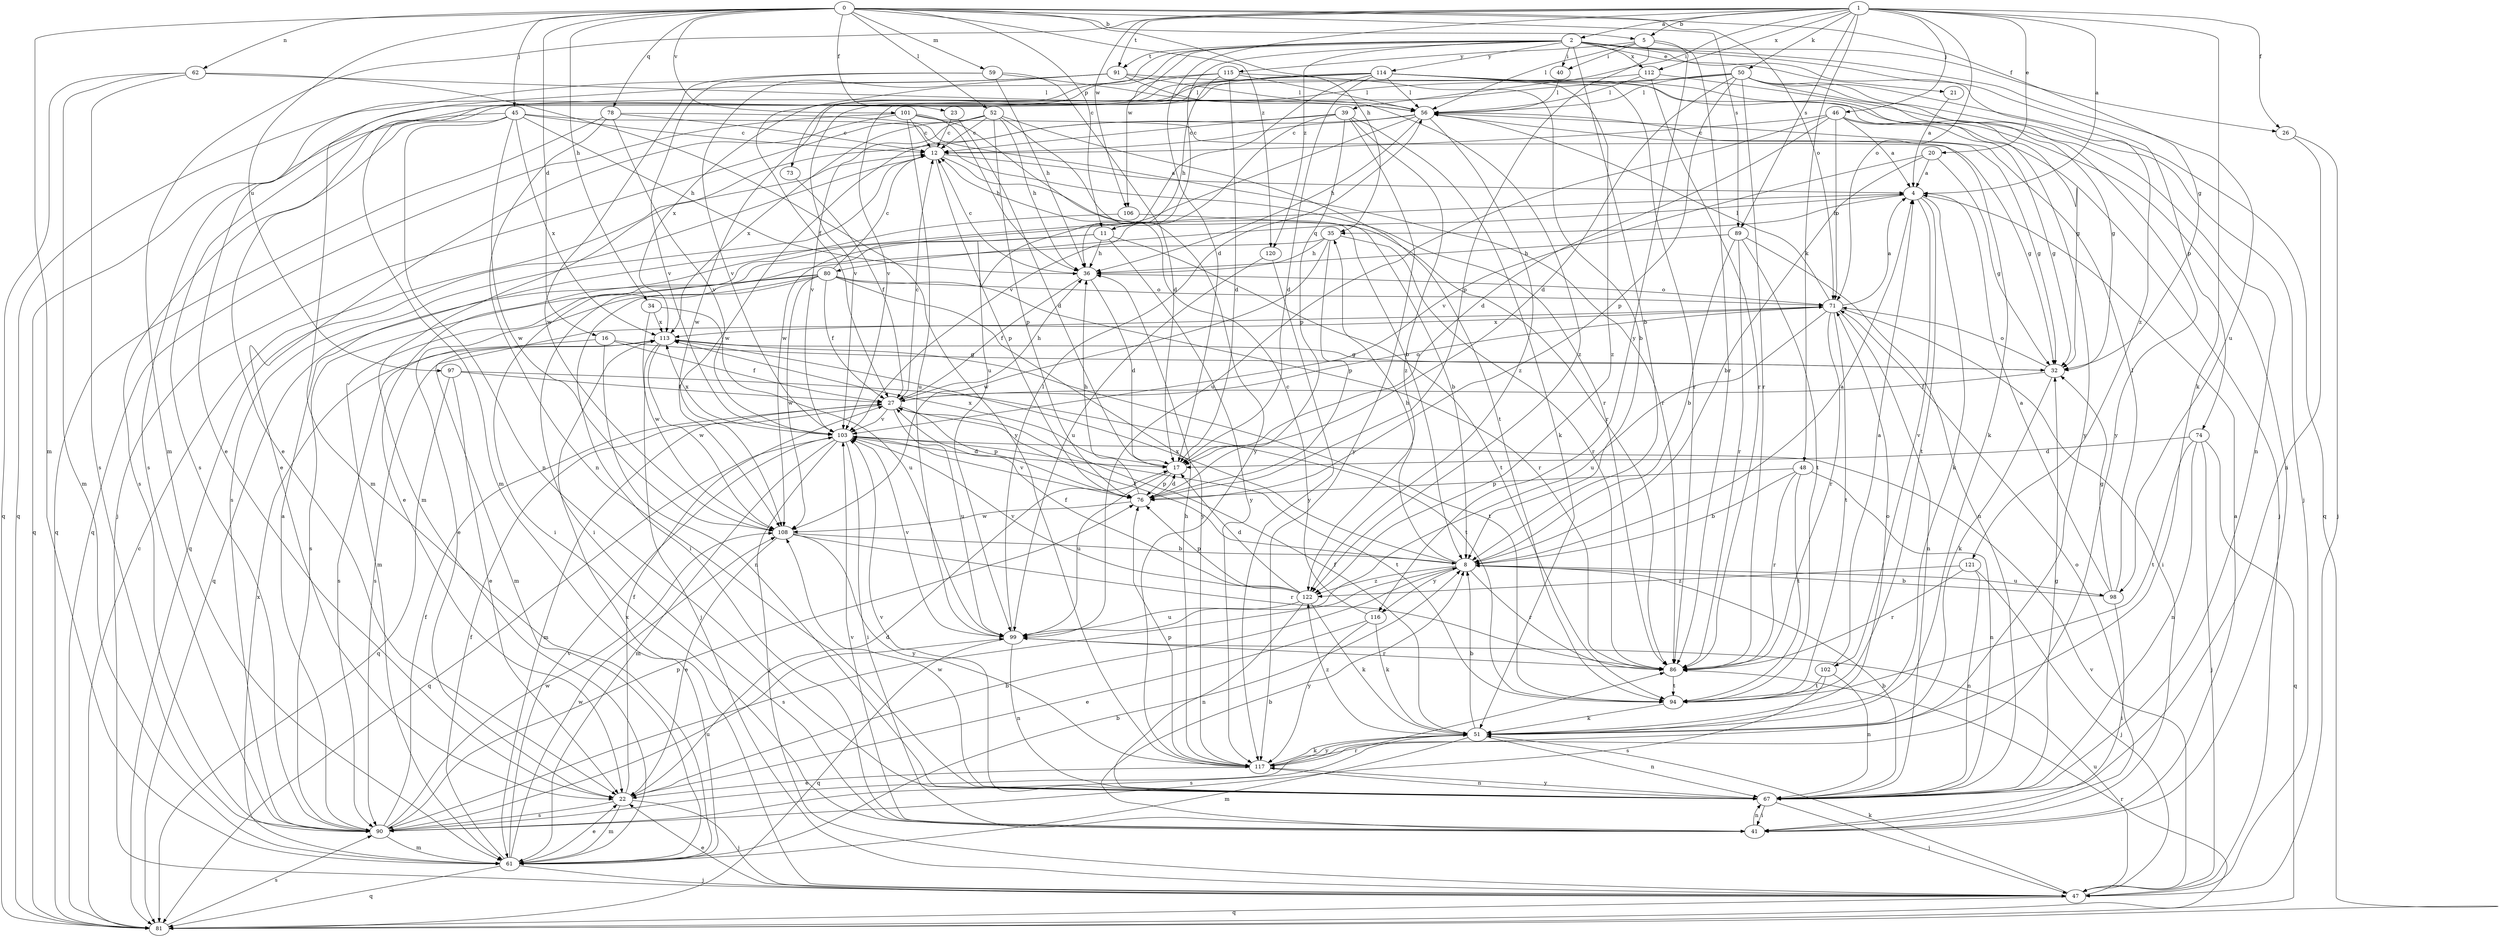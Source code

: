 strict digraph  {
0;
1;
2;
4;
5;
8;
11;
12;
16;
17;
20;
21;
22;
23;
26;
27;
32;
34;
35;
36;
39;
40;
41;
45;
46;
47;
48;
50;
51;
52;
56;
59;
61;
62;
67;
71;
73;
74;
76;
78;
80;
81;
86;
89;
90;
91;
94;
97;
98;
99;
101;
102;
103;
106;
108;
112;
113;
114;
115;
116;
117;
120;
121;
122;
0 -> 5  [label=b];
0 -> 11  [label=c];
0 -> 16  [label=d];
0 -> 23  [label=f];
0 -> 32  [label=g];
0 -> 34  [label=h];
0 -> 35  [label=h];
0 -> 45  [label=j];
0 -> 52  [label=l];
0 -> 59  [label=m];
0 -> 61  [label=m];
0 -> 62  [label=n];
0 -> 71  [label=o];
0 -> 78  [label=q];
0 -> 89  [label=s];
0 -> 97  [label=u];
0 -> 101  [label=v];
0 -> 120  [label=z];
1 -> 2  [label=a];
1 -> 4  [label=a];
1 -> 5  [label=b];
1 -> 17  [label=d];
1 -> 20  [label=e];
1 -> 26  [label=f];
1 -> 39  [label=i];
1 -> 46  [label=j];
1 -> 48  [label=k];
1 -> 50  [label=k];
1 -> 51  [label=k];
1 -> 61  [label=m];
1 -> 71  [label=o];
1 -> 89  [label=s];
1 -> 91  [label=t];
1 -> 106  [label=w];
1 -> 112  [label=x];
2 -> 8  [label=b];
2 -> 11  [label=c];
2 -> 21  [label=e];
2 -> 26  [label=f];
2 -> 27  [label=f];
2 -> 40  [label=i];
2 -> 73  [label=p];
2 -> 74  [label=p];
2 -> 91  [label=t];
2 -> 98  [label=u];
2 -> 106  [label=w];
2 -> 112  [label=x];
2 -> 114  [label=y];
2 -> 120  [label=z];
2 -> 121  [label=z];
4 -> 35  [label=h];
4 -> 51  [label=k];
4 -> 80  [label=q];
4 -> 94  [label=t];
4 -> 102  [label=v];
5 -> 40  [label=i];
5 -> 56  [label=l];
5 -> 76  [label=p];
5 -> 86  [label=r];
5 -> 115  [label=y];
5 -> 116  [label=y];
8 -> 4  [label=a];
8 -> 27  [label=f];
8 -> 35  [label=h];
8 -> 86  [label=r];
8 -> 90  [label=s];
8 -> 98  [label=u];
8 -> 113  [label=x];
8 -> 116  [label=y];
8 -> 122  [label=z];
11 -> 36  [label=h];
11 -> 41  [label=i];
11 -> 81  [label=q];
11 -> 94  [label=t];
11 -> 117  [label=y];
12 -> 4  [label=a];
12 -> 76  [label=p];
12 -> 81  [label=q];
12 -> 86  [label=r];
12 -> 90  [label=s];
16 -> 27  [label=f];
16 -> 32  [label=g];
16 -> 67  [label=n];
16 -> 90  [label=s];
17 -> 76  [label=p];
17 -> 99  [label=u];
17 -> 113  [label=x];
20 -> 4  [label=a];
20 -> 8  [label=b];
20 -> 32  [label=g];
20 -> 103  [label=v];
21 -> 4  [label=a];
22 -> 8  [label=b];
22 -> 17  [label=d];
22 -> 27  [label=f];
22 -> 47  [label=j];
22 -> 61  [label=m];
22 -> 90  [label=s];
23 -> 12  [label=c];
23 -> 17  [label=d];
26 -> 47  [label=j];
26 -> 67  [label=n];
27 -> 12  [label=c];
27 -> 36  [label=h];
27 -> 61  [label=m];
27 -> 71  [label=o];
27 -> 76  [label=p];
27 -> 99  [label=u];
27 -> 103  [label=v];
32 -> 27  [label=f];
32 -> 51  [label=k];
32 -> 71  [label=o];
34 -> 99  [label=u];
34 -> 108  [label=w];
34 -> 113  [label=x];
35 -> 36  [label=h];
35 -> 41  [label=i];
35 -> 76  [label=p];
35 -> 86  [label=r];
35 -> 108  [label=w];
36 -> 12  [label=c];
36 -> 17  [label=d];
36 -> 27  [label=f];
36 -> 71  [label=o];
39 -> 12  [label=c];
39 -> 51  [label=k];
39 -> 76  [label=p];
39 -> 103  [label=v];
39 -> 108  [label=w];
39 -> 117  [label=y];
39 -> 122  [label=z];
40 -> 56  [label=l];
41 -> 4  [label=a];
41 -> 8  [label=b];
41 -> 67  [label=n];
41 -> 71  [label=o];
41 -> 103  [label=v];
45 -> 12  [label=c];
45 -> 36  [label=h];
45 -> 67  [label=n];
45 -> 81  [label=q];
45 -> 86  [label=r];
45 -> 90  [label=s];
45 -> 108  [label=w];
45 -> 113  [label=x];
46 -> 4  [label=a];
46 -> 12  [label=c];
46 -> 17  [label=d];
46 -> 32  [label=g];
46 -> 47  [label=j];
46 -> 71  [label=o];
46 -> 99  [label=u];
47 -> 22  [label=e];
47 -> 51  [label=k];
47 -> 81  [label=q];
47 -> 99  [label=u];
47 -> 103  [label=v];
47 -> 113  [label=x];
48 -> 8  [label=b];
48 -> 67  [label=n];
48 -> 76  [label=p];
48 -> 86  [label=r];
48 -> 94  [label=t];
50 -> 17  [label=d];
50 -> 32  [label=g];
50 -> 47  [label=j];
50 -> 56  [label=l];
50 -> 61  [label=m];
50 -> 76  [label=p];
50 -> 81  [label=q];
50 -> 86  [label=r];
50 -> 103  [label=v];
50 -> 117  [label=y];
51 -> 8  [label=b];
51 -> 27  [label=f];
51 -> 61  [label=m];
51 -> 67  [label=n];
51 -> 71  [label=o];
51 -> 90  [label=s];
51 -> 117  [label=y];
51 -> 122  [label=z];
52 -> 12  [label=c];
52 -> 36  [label=h];
52 -> 47  [label=j];
52 -> 76  [label=p];
52 -> 94  [label=t];
52 -> 103  [label=v];
52 -> 113  [label=x];
52 -> 117  [label=y];
56 -> 12  [label=c];
56 -> 32  [label=g];
56 -> 36  [label=h];
56 -> 51  [label=k];
56 -> 61  [label=m];
56 -> 108  [label=w];
56 -> 122  [label=z];
59 -> 17  [label=d];
59 -> 36  [label=h];
59 -> 56  [label=l];
59 -> 103  [label=v];
59 -> 108  [label=w];
61 -> 8  [label=b];
61 -> 22  [label=e];
61 -> 27  [label=f];
61 -> 47  [label=j];
61 -> 81  [label=q];
61 -> 103  [label=v];
61 -> 108  [label=w];
61 -> 113  [label=x];
62 -> 56  [label=l];
62 -> 61  [label=m];
62 -> 81  [label=q];
62 -> 90  [label=s];
62 -> 117  [label=y];
67 -> 8  [label=b];
67 -> 32  [label=g];
67 -> 41  [label=i];
67 -> 47  [label=j];
67 -> 103  [label=v];
67 -> 108  [label=w];
67 -> 117  [label=y];
71 -> 4  [label=a];
71 -> 41  [label=i];
71 -> 56  [label=l];
71 -> 61  [label=m];
71 -> 67  [label=n];
71 -> 86  [label=r];
71 -> 94  [label=t];
71 -> 99  [label=u];
71 -> 113  [label=x];
73 -> 27  [label=f];
74 -> 17  [label=d];
74 -> 47  [label=j];
74 -> 67  [label=n];
74 -> 81  [label=q];
74 -> 94  [label=t];
76 -> 17  [label=d];
76 -> 36  [label=h];
76 -> 103  [label=v];
76 -> 108  [label=w];
78 -> 12  [label=c];
78 -> 67  [label=n];
78 -> 81  [label=q];
78 -> 86  [label=r];
78 -> 103  [label=v];
80 -> 12  [label=c];
80 -> 22  [label=e];
80 -> 27  [label=f];
80 -> 41  [label=i];
80 -> 61  [label=m];
80 -> 71  [label=o];
80 -> 86  [label=r];
80 -> 90  [label=s];
80 -> 108  [label=w];
80 -> 117  [label=y];
81 -> 12  [label=c];
81 -> 86  [label=r];
81 -> 90  [label=s];
86 -> 94  [label=t];
89 -> 8  [label=b];
89 -> 36  [label=h];
89 -> 67  [label=n];
89 -> 86  [label=r];
89 -> 94  [label=t];
90 -> 4  [label=a];
90 -> 27  [label=f];
90 -> 61  [label=m];
90 -> 76  [label=p];
90 -> 86  [label=r];
90 -> 99  [label=u];
90 -> 108  [label=w];
91 -> 22  [label=e];
91 -> 41  [label=i];
91 -> 56  [label=l];
91 -> 61  [label=m];
91 -> 103  [label=v];
91 -> 122  [label=z];
94 -> 51  [label=k];
97 -> 22  [label=e];
97 -> 27  [label=f];
97 -> 81  [label=q];
97 -> 94  [label=t];
98 -> 4  [label=a];
98 -> 8  [label=b];
98 -> 32  [label=g];
98 -> 41  [label=i];
98 -> 56  [label=l];
99 -> 56  [label=l];
99 -> 67  [label=n];
99 -> 81  [label=q];
99 -> 86  [label=r];
99 -> 103  [label=v];
101 -> 8  [label=b];
101 -> 12  [label=c];
101 -> 22  [label=e];
101 -> 32  [label=g];
101 -> 36  [label=h];
101 -> 81  [label=q];
101 -> 99  [label=u];
102 -> 4  [label=a];
102 -> 67  [label=n];
102 -> 90  [label=s];
102 -> 94  [label=t];
103 -> 17  [label=d];
103 -> 41  [label=i];
103 -> 47  [label=j];
103 -> 61  [label=m];
103 -> 81  [label=q];
103 -> 94  [label=t];
103 -> 113  [label=x];
106 -> 8  [label=b];
106 -> 22  [label=e];
108 -> 8  [label=b];
108 -> 22  [label=e];
108 -> 86  [label=r];
108 -> 117  [label=y];
112 -> 56  [label=l];
112 -> 67  [label=n];
112 -> 86  [label=r];
112 -> 90  [label=s];
113 -> 32  [label=g];
113 -> 47  [label=j];
113 -> 90  [label=s];
113 -> 94  [label=t];
113 -> 108  [label=w];
114 -> 17  [label=d];
114 -> 22  [label=e];
114 -> 32  [label=g];
114 -> 56  [label=l];
114 -> 86  [label=r];
114 -> 99  [label=u];
114 -> 103  [label=v];
114 -> 108  [label=w];
114 -> 113  [label=x];
114 -> 117  [label=y];
114 -> 122  [label=z];
115 -> 8  [label=b];
115 -> 17  [label=d];
115 -> 36  [label=h];
115 -> 56  [label=l];
115 -> 81  [label=q];
115 -> 90  [label=s];
116 -> 12  [label=c];
116 -> 22  [label=e];
116 -> 51  [label=k];
116 -> 117  [label=y];
117 -> 22  [label=e];
117 -> 36  [label=h];
117 -> 51  [label=k];
117 -> 67  [label=n];
117 -> 76  [label=p];
120 -> 99  [label=u];
120 -> 117  [label=y];
121 -> 47  [label=j];
121 -> 67  [label=n];
121 -> 86  [label=r];
121 -> 122  [label=z];
122 -> 17  [label=d];
122 -> 27  [label=f];
122 -> 51  [label=k];
122 -> 67  [label=n];
122 -> 76  [label=p];
122 -> 99  [label=u];
122 -> 103  [label=v];
}
